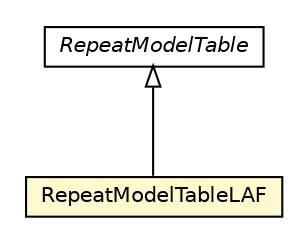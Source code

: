 #!/usr/local/bin/dot
#
# Class diagram 
# Generated by UMLGraph version R5_6-24-gf6e263 (http://www.umlgraph.org/)
#

digraph G {
	edge [fontname="Helvetica",fontsize=10,labelfontname="Helvetica",labelfontsize=10];
	node [fontname="Helvetica",fontsize=10,shape=plaintext];
	nodesep=0.25;
	ranksep=0.5;
	// org.universAAL.ui.handler.gui.swing.model.FormControl.RepeatModelTable
	c7118703 [label=<<table title="org.universAAL.ui.handler.gui.swing.model.FormControl.RepeatModelTable" border="0" cellborder="1" cellspacing="0" cellpadding="2" port="p" href="../model/FormControl/RepeatModelTable.html">
		<tr><td><table border="0" cellspacing="0" cellpadding="1">
<tr><td align="center" balign="center"><font face="Helvetica-Oblique"> RepeatModelTable </font></td></tr>
		</table></td></tr>
		</table>>, URL="../model/FormControl/RepeatModelTable.html", fontname="Helvetica", fontcolor="black", fontsize=10.0];
	// org.universAAL.ui.handler.gui.swing.defaultLookAndFeel.RepeatModelTableLAF
	c7118762 [label=<<table title="org.universAAL.ui.handler.gui.swing.defaultLookAndFeel.RepeatModelTableLAF" border="0" cellborder="1" cellspacing="0" cellpadding="2" port="p" bgcolor="lemonChiffon" href="./RepeatModelTableLAF.html">
		<tr><td><table border="0" cellspacing="0" cellpadding="1">
<tr><td align="center" balign="center"> RepeatModelTableLAF </td></tr>
		</table></td></tr>
		</table>>, URL="./RepeatModelTableLAF.html", fontname="Helvetica", fontcolor="black", fontsize=10.0];
	//org.universAAL.ui.handler.gui.swing.defaultLookAndFeel.RepeatModelTableLAF extends org.universAAL.ui.handler.gui.swing.model.FormControl.RepeatModelTable
	c7118703:p -> c7118762:p [dir=back,arrowtail=empty];
}

